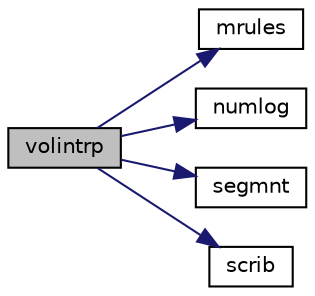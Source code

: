 digraph "volintrp"
{
  edge [fontname="Helvetica",fontsize="10",labelfontname="Helvetica",labelfontsize="10"];
  node [fontname="Helvetica",fontsize="10",shape=record];
  rankdir="LR";
  Node1 [label="volintrp",height=0.2,width=0.4,color="black", fillcolor="grey75", style="filled", fontcolor="black"];
  Node1 -> Node2 [color="midnightblue",fontsize="10",style="solid",fontname="Helvetica"];
  Node2 [label="mrules",height=0.2,width=0.4,color="black", fillcolor="white", style="filled",URL="$mrules_8f.html#a3c09ff57610d3e8bb177cd2ea87ac88d"];
  Node1 -> Node3 [color="midnightblue",fontsize="10",style="solid",fontname="Helvetica"];
  Node3 [label="numlog",height=0.2,width=0.4,color="black", fillcolor="white", style="filled",URL="$numlog_8f.html#a76cd622f6e96e700175dabfd5b7e204a"];
  Node1 -> Node4 [color="midnightblue",fontsize="10",style="solid",fontname="Helvetica"];
  Node4 [label="segmnt",height=0.2,width=0.4,color="black", fillcolor="white", style="filled",URL="$segmnt_8f.html#afb76acac6acf0bed4513c1e167fd9685"];
  Node1 -> Node5 [color="midnightblue",fontsize="10",style="solid",fontname="Helvetica"];
  Node5 [label="scrib",height=0.2,width=0.4,color="black", fillcolor="white", style="filled",URL="$scrib_8f.html#a1c5d851a55ef558a9aa69f16b58033e7"];
}
